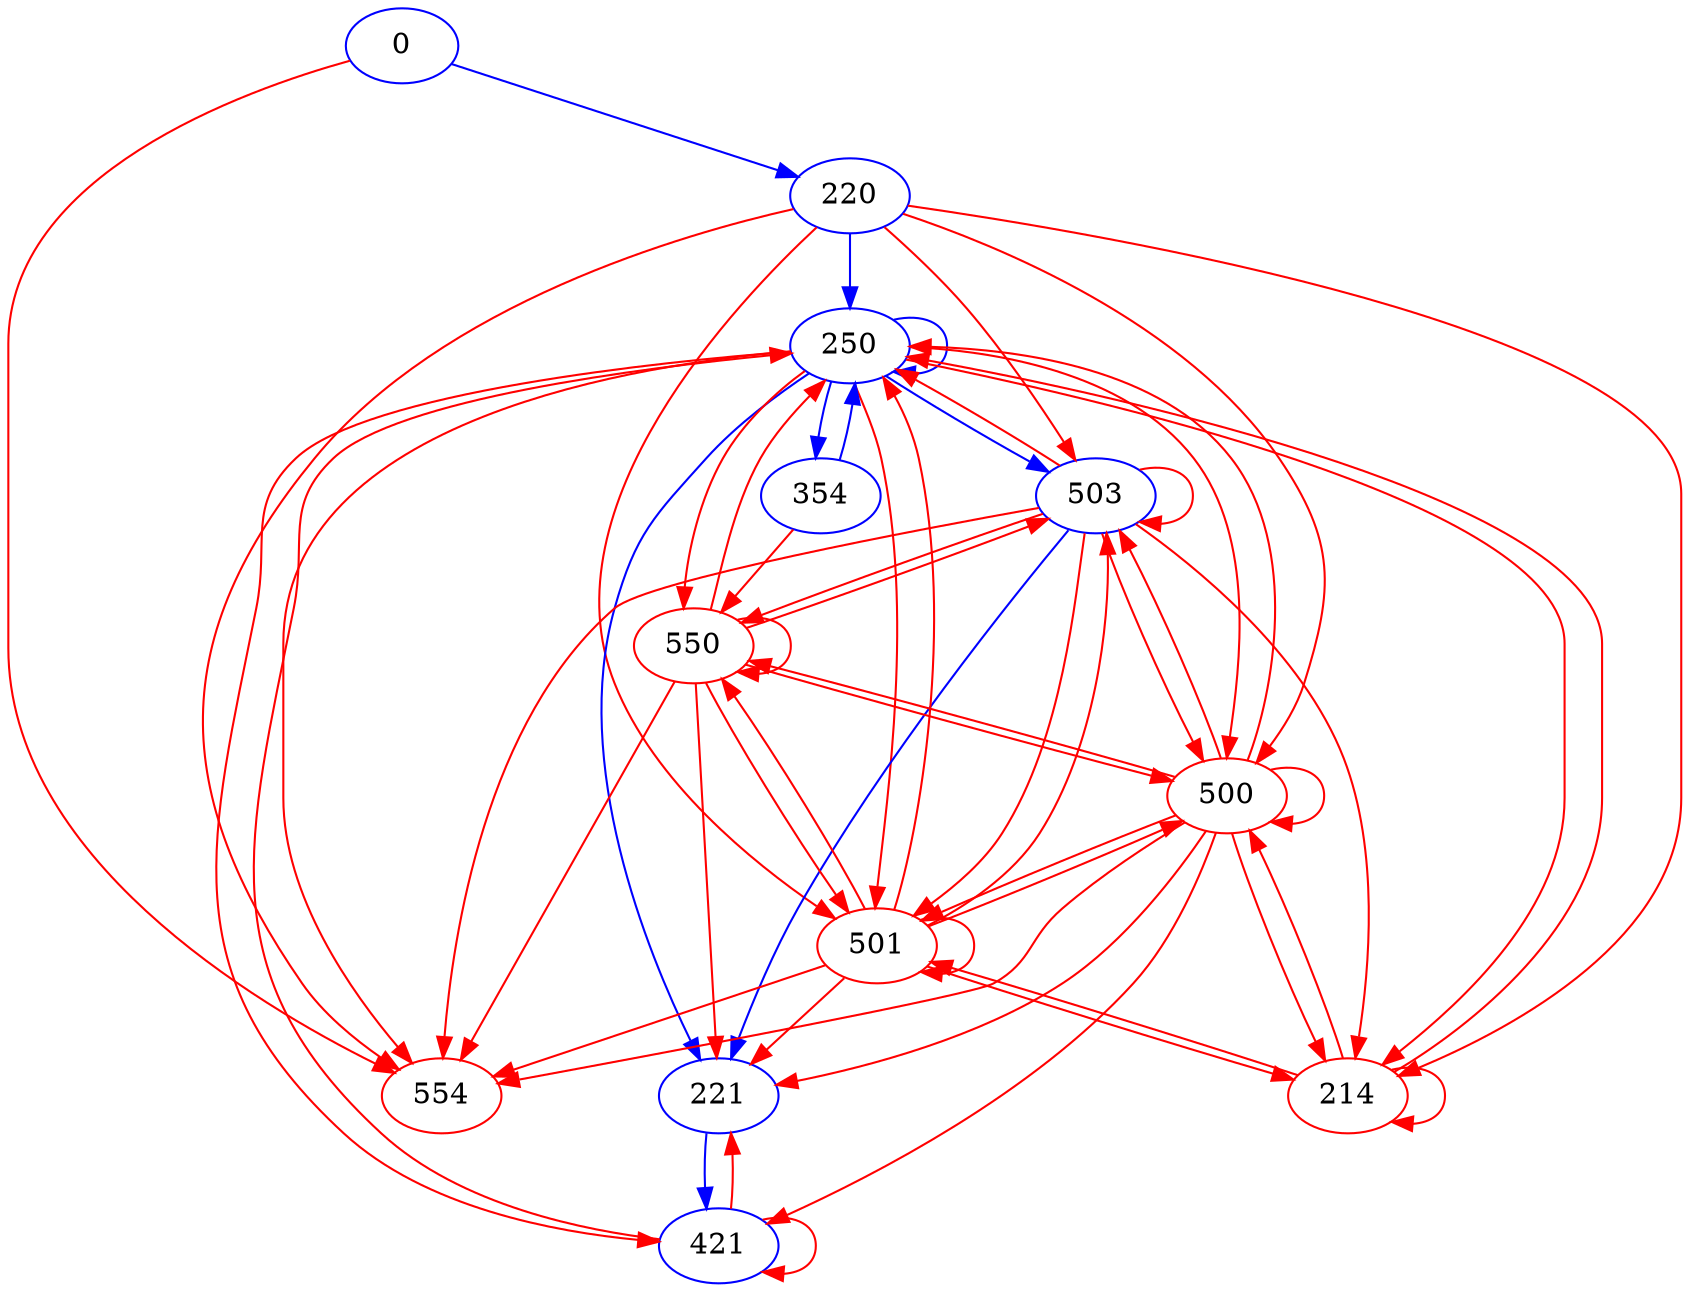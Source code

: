 digraph g {
	node [color=black];
	edge [color=black];
	0	 [color=blue];
	220	 [color=blue];
	0 -> 220 [key=new_edge,
	color=blue];
554 [color=red];
0 -> 554 [key=new_edge,
color=red];
250 [color=blue];
220 -> 250 [key=new_edge,
color=blue];
503 [color=blue];
220 -> 503 [key=new_edge,
color=red];
501 [color=red];
220 -> 501 [key=new_edge,
color=red];
500 [color=red];
220 -> 500 [key=new_edge,
color=red];
220 -> 554 [key=new_edge,
color=red];
214 [color=red];
220 -> 214 [key=new_edge,
color=red];
250 -> 250 [key=new_edge,
color=blue];
354 [color=blue];
250 -> 354 [key=new_edge,
color=blue];
221 [color=blue];
250 -> 221 [key=new_edge,
color=blue];
250 -> 503 [key=new_edge,
color=blue];
421 [color=blue];
250 -> 421 [key=new_edge,
color=red];
250 -> 501 [key=new_edge,
color=red];
250 -> 500 [key=new_edge,
color=red];
250 -> 554 [key=new_edge,
color=red];
550 [color=red];
250 -> 550 [key=new_edge,
color=red];
250 -> 214 [key=new_edge,
color=red];
354 -> 250 [key=new_edge,
color=blue];
354 -> 550 [key=new_edge,
color=red];
221 -> 421 [key=new_edge,
color=blue];
503 -> 250 [key=new_edge,
color=red];
503 -> 221 [key=new_edge,
color=blue];
503 -> 503 [key=new_edge,
color=red];
503 -> 501 [key=new_edge,
color=red];
503 -> 500 [key=new_edge,
color=red];
503 -> 554 [key=new_edge,
color=red];
503 -> 550 [key=new_edge,
color=red];
503 -> 214 [key=new_edge,
color=red];
421 -> 250 [key=new_edge,
color=red];
421 -> 221 [key=new_edge,
color=red];
421 -> 421 [key=new_edge,
color=red];
501 -> 250 [key=new_edge,
color=red];
501 -> 221 [key=new_edge,
color=red];
501 -> 503 [key=new_edge,
color=red];
501 -> 501 [key=new_edge,
color=red];
501 -> 500 [key=new_edge,
color=red];
501 -> 554 [key=new_edge,
color=red];
501 -> 550 [key=new_edge,
color=red];
501 -> 214 [key=new_edge,
color=red];
500 -> 250 [key=new_edge,
color=red];
500 -> 221 [key=new_edge,
color=red];
500 -> 503 [key=new_edge,
color=red];
500 -> 421 [key=new_edge,
color=red];
500 -> 501 [key=new_edge,
color=red];
500 -> 500 [key=new_edge,
color=red];
500 -> 554 [key=new_edge,
color=red];
500 -> 550 [key=new_edge,
color=red];
500 -> 214 [key=new_edge,
color=red];
550 -> 250 [key=new_edge,
color=red];
550 -> 221 [key=new_edge,
color=red];
550 -> 503 [key=new_edge,
color=red];
550 -> 501 [key=new_edge,
color=red];
550 -> 500 [key=new_edge,
color=red];
550 -> 554 [key=new_edge,
color=red];
550 -> 550 [key=new_edge,
color=red];
214 -> 250 [key=new_edge,
color=red];
214 -> 501 [key=new_edge,
color=red];
214 -> 500 [key=new_edge,
color=red];
214 -> 214 [key=new_edge,
color=red];
}
